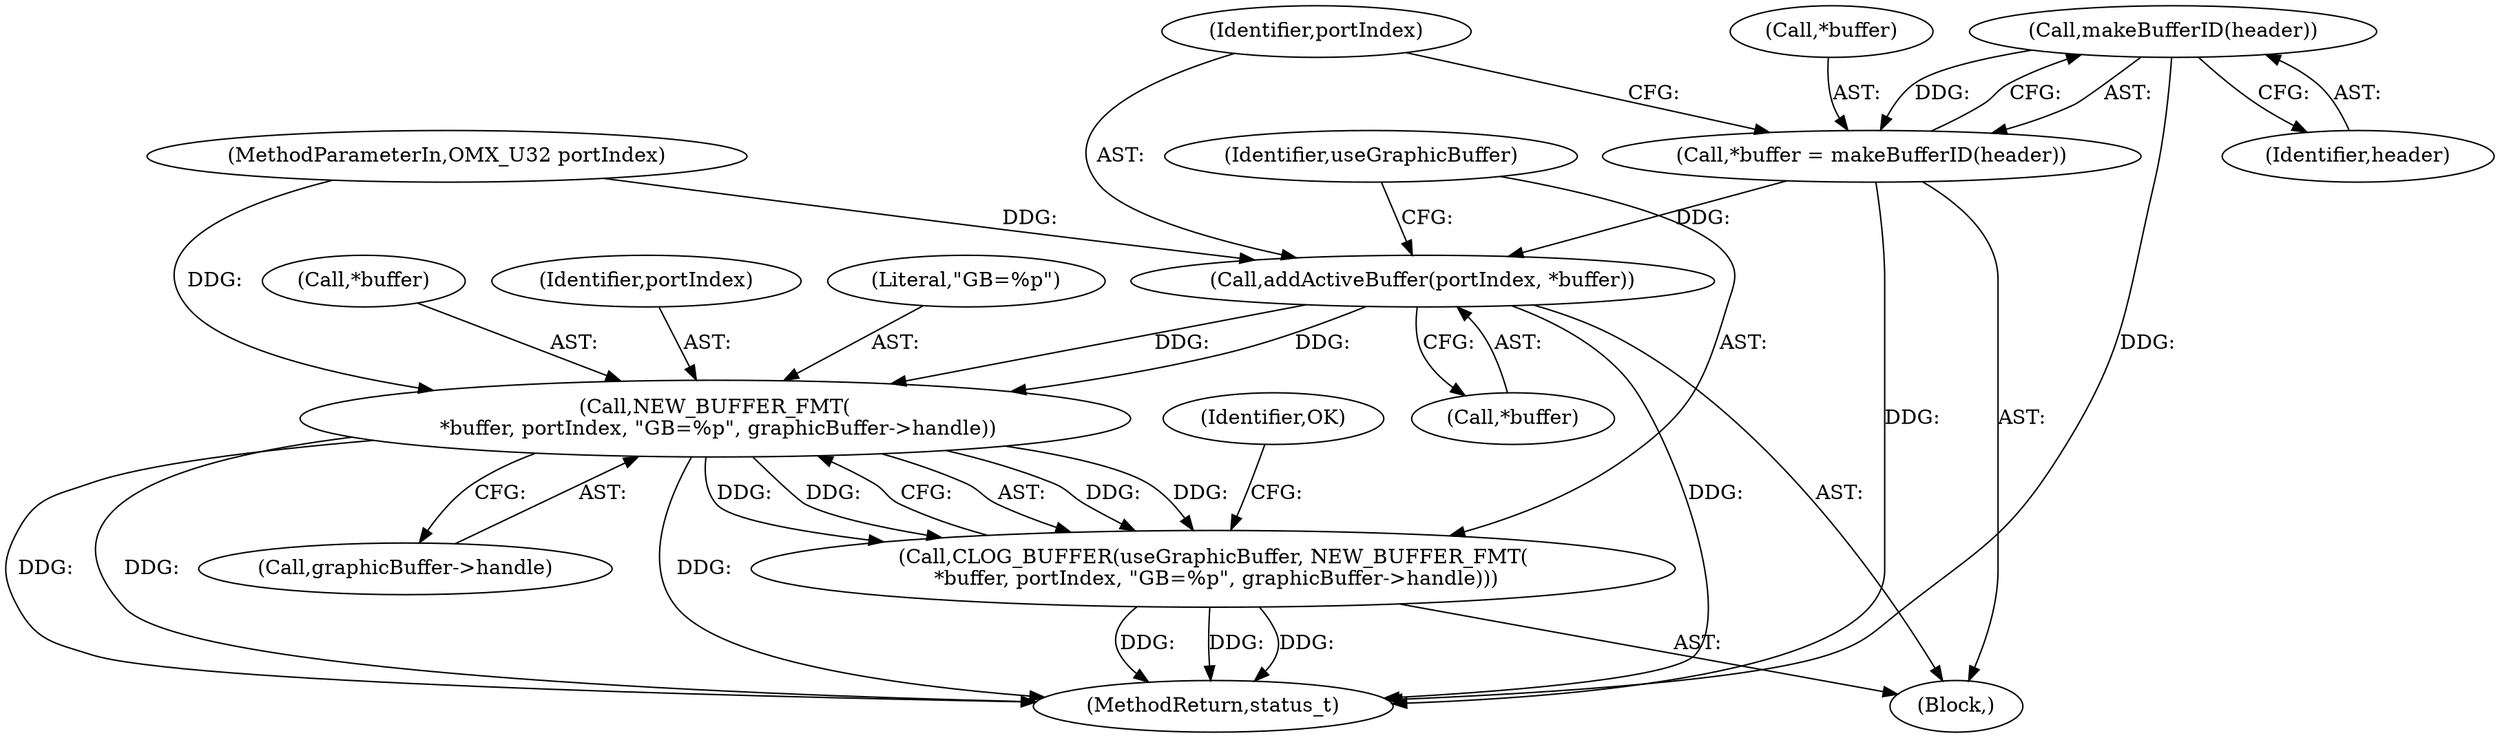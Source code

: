 digraph "0_Android_b351eabb428c7ca85a34513c64601f437923d576_12@pointer" {
"1000231" [label="(Call,makeBufferID(header))"];
"1000228" [label="(Call,*buffer = makeBufferID(header))"];
"1000233" [label="(Call,addActiveBuffer(portIndex, *buffer))"];
"1000239" [label="(Call,NEW_BUFFER_FMT(\n *buffer, portIndex, \"GB=%p\", graphicBuffer->handle))"];
"1000237" [label="(Call,CLOG_BUFFER(useGraphicBuffer, NEW_BUFFER_FMT(\n *buffer, portIndex, \"GB=%p\", graphicBuffer->handle)))"];
"1000231" [label="(Call,makeBufferID(header))"];
"1000242" [label="(Identifier,portIndex)"];
"1000233" [label="(Call,addActiveBuffer(portIndex, *buffer))"];
"1000235" [label="(Call,*buffer)"];
"1000243" [label="(Literal,\"GB=%p\")"];
"1000234" [label="(Identifier,portIndex)"];
"1000244" [label="(Call,graphicBuffer->handle)"];
"1000232" [label="(Identifier,header)"];
"1000249" [label="(MethodReturn,status_t)"];
"1000237" [label="(Call,CLOG_BUFFER(useGraphicBuffer, NEW_BUFFER_FMT(\n *buffer, portIndex, \"GB=%p\", graphicBuffer->handle)))"];
"1000240" [label="(Call,*buffer)"];
"1000228" [label="(Call,*buffer = makeBufferID(header))"];
"1000229" [label="(Call,*buffer)"];
"1000248" [label="(Identifier,OK)"];
"1000104" [label="(Block,)"];
"1000239" [label="(Call,NEW_BUFFER_FMT(\n *buffer, portIndex, \"GB=%p\", graphicBuffer->handle))"];
"1000101" [label="(MethodParameterIn,OMX_U32 portIndex)"];
"1000238" [label="(Identifier,useGraphicBuffer)"];
"1000231" -> "1000228"  [label="AST: "];
"1000231" -> "1000232"  [label="CFG: "];
"1000232" -> "1000231"  [label="AST: "];
"1000228" -> "1000231"  [label="CFG: "];
"1000231" -> "1000249"  [label="DDG: "];
"1000231" -> "1000228"  [label="DDG: "];
"1000228" -> "1000104"  [label="AST: "];
"1000229" -> "1000228"  [label="AST: "];
"1000234" -> "1000228"  [label="CFG: "];
"1000228" -> "1000249"  [label="DDG: "];
"1000228" -> "1000233"  [label="DDG: "];
"1000233" -> "1000104"  [label="AST: "];
"1000233" -> "1000235"  [label="CFG: "];
"1000234" -> "1000233"  [label="AST: "];
"1000235" -> "1000233"  [label="AST: "];
"1000238" -> "1000233"  [label="CFG: "];
"1000233" -> "1000249"  [label="DDG: "];
"1000101" -> "1000233"  [label="DDG: "];
"1000233" -> "1000239"  [label="DDG: "];
"1000233" -> "1000239"  [label="DDG: "];
"1000239" -> "1000237"  [label="AST: "];
"1000239" -> "1000244"  [label="CFG: "];
"1000240" -> "1000239"  [label="AST: "];
"1000242" -> "1000239"  [label="AST: "];
"1000243" -> "1000239"  [label="AST: "];
"1000244" -> "1000239"  [label="AST: "];
"1000237" -> "1000239"  [label="CFG: "];
"1000239" -> "1000249"  [label="DDG: "];
"1000239" -> "1000249"  [label="DDG: "];
"1000239" -> "1000249"  [label="DDG: "];
"1000239" -> "1000237"  [label="DDG: "];
"1000239" -> "1000237"  [label="DDG: "];
"1000239" -> "1000237"  [label="DDG: "];
"1000239" -> "1000237"  [label="DDG: "];
"1000101" -> "1000239"  [label="DDG: "];
"1000237" -> "1000104"  [label="AST: "];
"1000238" -> "1000237"  [label="AST: "];
"1000248" -> "1000237"  [label="CFG: "];
"1000237" -> "1000249"  [label="DDG: "];
"1000237" -> "1000249"  [label="DDG: "];
"1000237" -> "1000249"  [label="DDG: "];
}
